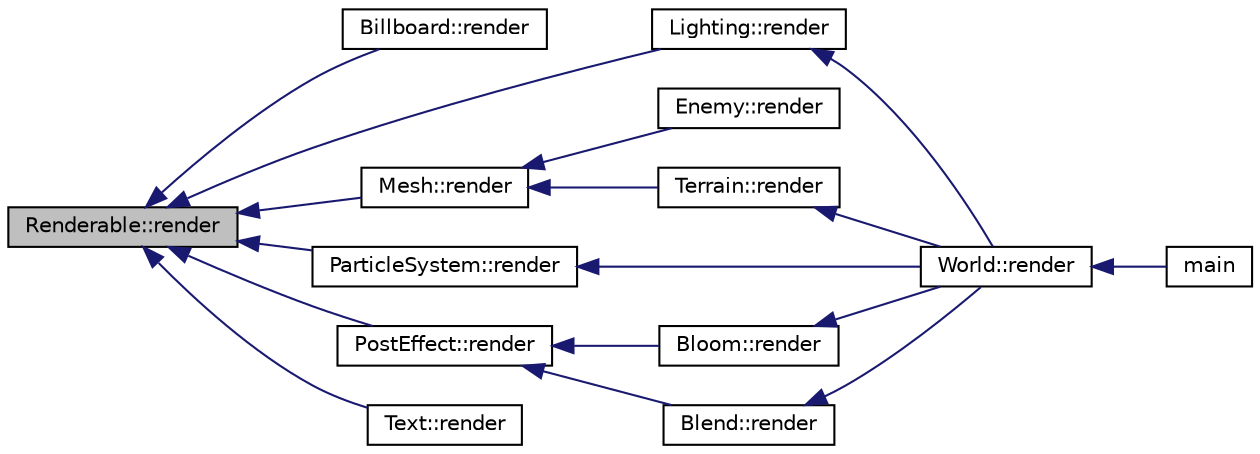 digraph "Renderable::render"
{
  edge [fontname="Helvetica",fontsize="10",labelfontname="Helvetica",labelfontsize="10"];
  node [fontname="Helvetica",fontsize="10",shape=record];
  rankdir="LR";
  Node1 [label="Renderable::render",height=0.2,width=0.4,color="black", fillcolor="grey75", style="filled", fontcolor="black"];
  Node1 -> Node2 [dir="back",color="midnightblue",fontsize="10",style="solid",fontname="Helvetica"];
  Node2 [label="Billboard::render",height=0.2,width=0.4,color="black", fillcolor="white", style="filled",URL="$class_billboard.html#aacd8d0899c6621377217554d7ac0610a"];
  Node1 -> Node3 [dir="back",color="midnightblue",fontsize="10",style="solid",fontname="Helvetica"];
  Node3 [label="Lighting::render",height=0.2,width=0.4,color="black", fillcolor="white", style="filled",URL="$class_lighting.html#a139c84b1a180648b41694b47f281981b"];
  Node3 -> Node4 [dir="back",color="midnightblue",fontsize="10",style="solid",fontname="Helvetica"];
  Node4 [label="World::render",height=0.2,width=0.4,color="black", fillcolor="white", style="filled",URL="$class_world.html#a150eab10c21532162bb698d72aecec16"];
  Node4 -> Node5 [dir="back",color="midnightblue",fontsize="10",style="solid",fontname="Helvetica"];
  Node5 [label="main",height=0.2,width=0.4,color="black", fillcolor="white", style="filled",URL="$main_8cpp.html#a3c04138a5bfe5d72780bb7e82a18e627"];
  Node1 -> Node6 [dir="back",color="midnightblue",fontsize="10",style="solid",fontname="Helvetica"];
  Node6 [label="Mesh::render",height=0.2,width=0.4,color="black", fillcolor="white", style="filled",URL="$class_mesh.html#aa196429f3e87ecd53e8770ba979222f4"];
  Node6 -> Node7 [dir="back",color="midnightblue",fontsize="10",style="solid",fontname="Helvetica"];
  Node7 [label="Enemy::render",height=0.2,width=0.4,color="black", fillcolor="white", style="filled",URL="$class_enemy.html#a62875c8aba22d278c89caa87af6c7b69"];
  Node6 -> Node8 [dir="back",color="midnightblue",fontsize="10",style="solid",fontname="Helvetica"];
  Node8 [label="Terrain::render",height=0.2,width=0.4,color="black", fillcolor="white", style="filled",URL="$class_terrain.html#a56992faf594dadfdf2264c2f524ea12f"];
  Node8 -> Node4 [dir="back",color="midnightblue",fontsize="10",style="solid",fontname="Helvetica"];
  Node1 -> Node9 [dir="back",color="midnightblue",fontsize="10",style="solid",fontname="Helvetica"];
  Node9 [label="ParticleSystem::render",height=0.2,width=0.4,color="black", fillcolor="white", style="filled",URL="$class_particle_system.html#af2ec9e0fe49695569a9524f6a2238e6f"];
  Node9 -> Node4 [dir="back",color="midnightblue",fontsize="10",style="solid",fontname="Helvetica"];
  Node1 -> Node10 [dir="back",color="midnightblue",fontsize="10",style="solid",fontname="Helvetica"];
  Node10 [label="PostEffect::render",height=0.2,width=0.4,color="black", fillcolor="white", style="filled",URL="$class_post_effect.html#a7274d736bac1655cc0e38e5fdf0dcf20"];
  Node10 -> Node11 [dir="back",color="midnightblue",fontsize="10",style="solid",fontname="Helvetica"];
  Node11 [label="Bloom::render",height=0.2,width=0.4,color="black", fillcolor="white", style="filled",URL="$class_bloom.html#a7754f494e4a503d4483215912efe6687"];
  Node11 -> Node4 [dir="back",color="midnightblue",fontsize="10",style="solid",fontname="Helvetica"];
  Node10 -> Node12 [dir="back",color="midnightblue",fontsize="10",style="solid",fontname="Helvetica"];
  Node12 [label="Blend::render",height=0.2,width=0.4,color="black", fillcolor="white", style="filled",URL="$class_blend.html#a5399ccf82cbcb03559bd9176f5959a84"];
  Node12 -> Node4 [dir="back",color="midnightblue",fontsize="10",style="solid",fontname="Helvetica"];
  Node1 -> Node13 [dir="back",color="midnightblue",fontsize="10",style="solid",fontname="Helvetica"];
  Node13 [label="Text::render",height=0.2,width=0.4,color="black", fillcolor="white", style="filled",URL="$class_text.html#a8a365f1337c52ee44e006bd59b82ff28"];
}
